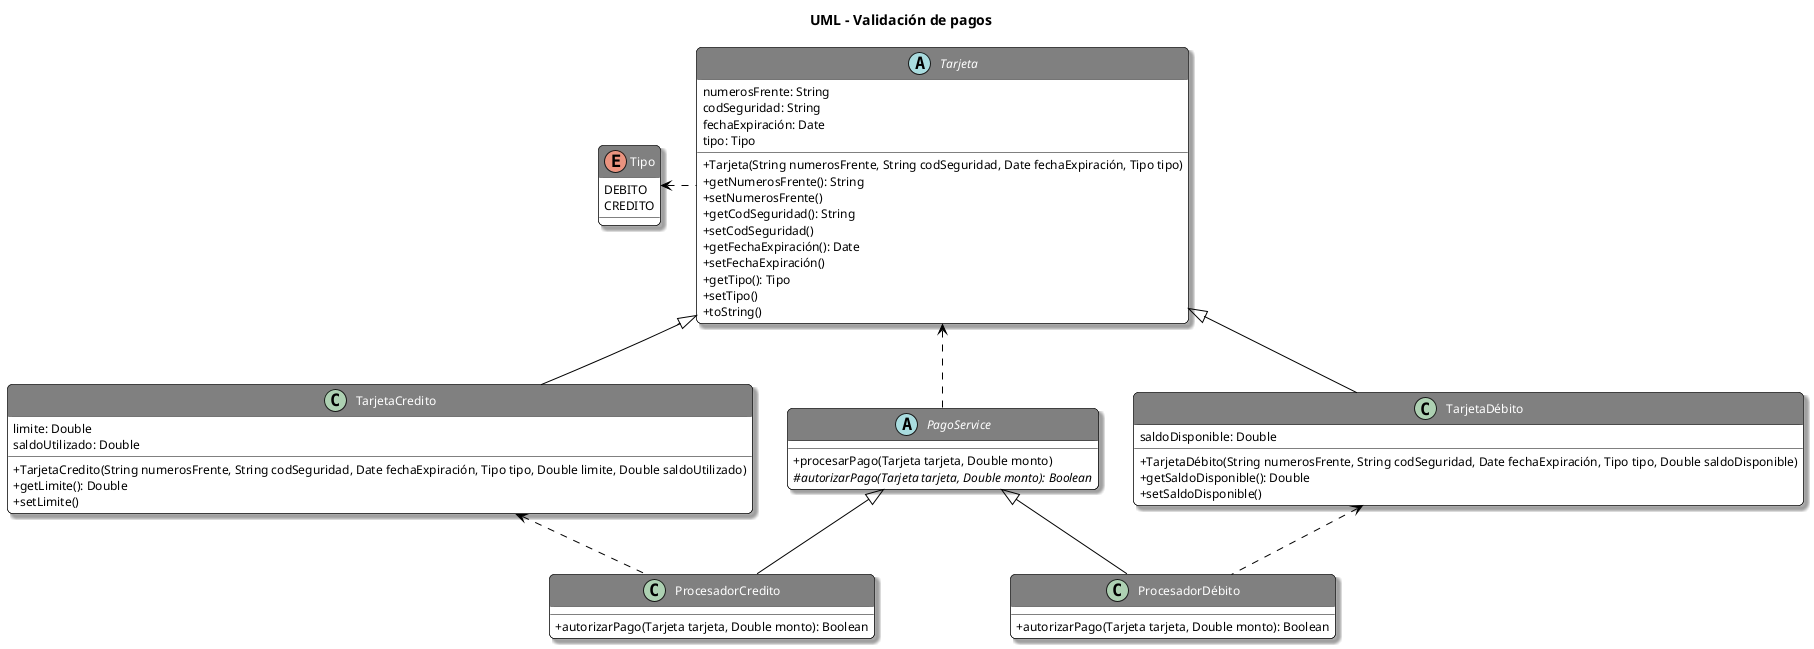 @startuml
'https://plantuml.com/class-diagram

'___________STYLES___________
title UML - Validación de pagos
skinparam classAttributeIconSize 0
skinparam backgroundColor White
skinparam RoundCorner 10
skinparam Shadowing true

skinparam class {
    ArrowColor Black
    BackgroundColor White
    HeaderBackgroundColor Gray
    BorderColor Black
    FontColor White
    FontSize 14
    AttributeFontSize 12
}

skinparam object{
    ArrowColor Black
    BackgroundColor White
    BorderColor Black
    FontColor Black
    FontSize 14
    AttributeFontSize 12
}

skinparam note {
    BackgroundColor LightYellow
    BorderColor Black
}

'___________UML___________

abstract Tarjeta{
numerosFrente: String
codSeguridad: String
fechaExpiración: Date
tipo: Tipo
+Tarjeta(String numerosFrente, String codSeguridad, Date fechaExpiración, Tipo tipo)
+getNumerosFrente(): String
+setNumerosFrente()
+getCodSeguridad(): String
+setCodSeguridad()
+getFechaExpiración(): Date
+setFechaExpiración()
+getTipo(): Tipo
+setTipo()
+toString()
}

class TarjetaCredito{
limite: Double
saldoUtilizado: Double
+TarjetaCredito(String numerosFrente, String codSeguridad, Date fechaExpiración, Tipo tipo, Double limite, Double saldoUtilizado)
+getLimite(): Double
+setLimite()
}

class TarjetaDébito{
saldoDisponible: Double
+TarjetaDébito(String numerosFrente, String codSeguridad, Date fechaExpiración, Tipo tipo, Double saldoDisponible)
+getSaldoDisponible(): Double
+setSaldoDisponible()
}

abstract PagoService{
+procesarPago(Tarjeta tarjeta, Double monto)
#{abstract} autorizarPago(Tarjeta tarjeta, Double monto): Boolean
}

class ProcesadorCredito{
+autorizarPago(Tarjeta tarjeta, Double monto): Boolean
}

class ProcesadorDébito{
+autorizarPago(Tarjeta tarjeta, Double monto): Boolean
}

enum Tipo{
DEBITO
CREDITO
}

Tipo <. Tarjeta
Tarjeta <|-- TarjetaCredito
Tarjeta <|-- TarjetaDébito
Tarjeta <.. PagoService
PagoService <|-- ProcesadorCredito
PagoService <|-- ProcesadorDébito
TarjetaCredito <.. ProcesadorCredito
TarjetaDébito <.. ProcesadorDébito

@enduml